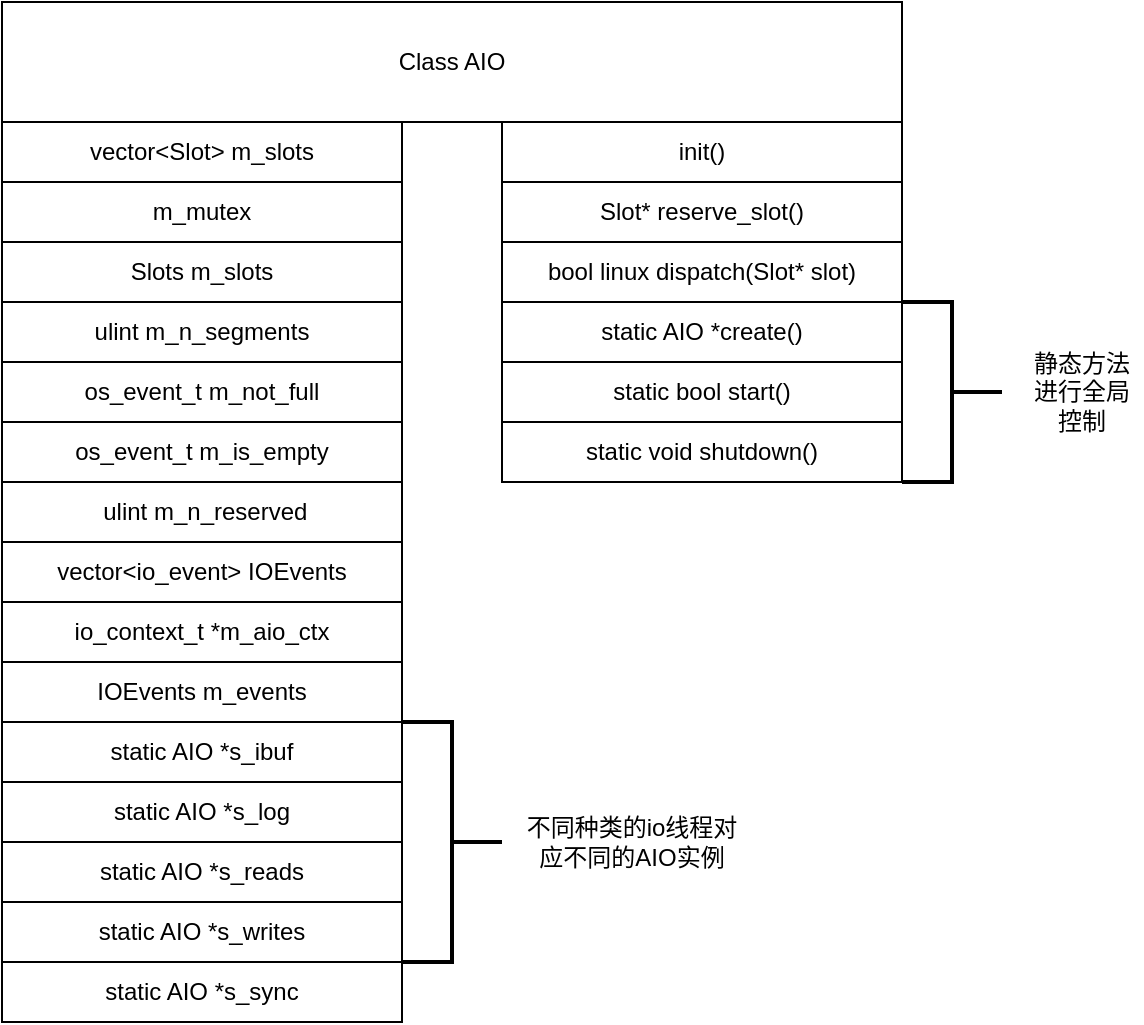 <mxfile version="13.8.8" type="github">
  <diagram id="q9ZO_1OuuIrNF0Mv1bYy" name="Page-1">
    <mxGraphModel dx="1422" dy="716" grid="1" gridSize="10" guides="1" tooltips="1" connect="1" arrows="1" fold="1" page="1" pageScale="1" pageWidth="827" pageHeight="1169" math="0" shadow="0">
      <root>
        <mxCell id="0" />
        <mxCell id="1" parent="0" />
        <mxCell id="ESAg_G1ONVsVVt7TLx9m-1" value="Class AIO" style="rounded=0;whiteSpace=wrap;html=1;" vertex="1" parent="1">
          <mxGeometry x="200" y="120" width="450" height="60" as="geometry" />
        </mxCell>
        <mxCell id="ESAg_G1ONVsVVt7TLx9m-2" value="m_mutex" style="rounded=0;whiteSpace=wrap;html=1;" vertex="1" parent="1">
          <mxGeometry x="200" y="210" width="200" height="30" as="geometry" />
        </mxCell>
        <mxCell id="ESAg_G1ONVsVVt7TLx9m-3" value="init()" style="rounded=0;whiteSpace=wrap;html=1;" vertex="1" parent="1">
          <mxGeometry x="450" y="180" width="200" height="30" as="geometry" />
        </mxCell>
        <mxCell id="ESAg_G1ONVsVVt7TLx9m-4" value="vector&amp;lt;Slot&amp;gt; m_slots" style="rounded=0;whiteSpace=wrap;html=1;" vertex="1" parent="1">
          <mxGeometry x="200" y="180" width="200" height="30" as="geometry" />
        </mxCell>
        <mxCell id="ESAg_G1ONVsVVt7TLx9m-5" value="Slots m_slots" style="rounded=0;whiteSpace=wrap;html=1;" vertex="1" parent="1">
          <mxGeometry x="200" y="240" width="200" height="30" as="geometry" />
        </mxCell>
        <mxCell id="ESAg_G1ONVsVVt7TLx9m-6" value="Slot* reserve_slot()" style="rounded=0;whiteSpace=wrap;html=1;" vertex="1" parent="1">
          <mxGeometry x="450" y="210" width="200" height="30" as="geometry" />
        </mxCell>
        <mxCell id="ESAg_G1ONVsVVt7TLx9m-7" value="bool linux dispatch(Slot* slot)" style="rounded=0;whiteSpace=wrap;html=1;" vertex="1" parent="1">
          <mxGeometry x="450" y="240" width="200" height="30" as="geometry" />
        </mxCell>
        <mxCell id="ESAg_G1ONVsVVt7TLx9m-8" value="static AIO *create()" style="rounded=0;whiteSpace=wrap;html=1;" vertex="1" parent="1">
          <mxGeometry x="450" y="270" width="200" height="30" as="geometry" />
        </mxCell>
        <mxCell id="ESAg_G1ONVsVVt7TLx9m-9" value="static bool start()" style="rounded=0;whiteSpace=wrap;html=1;" vertex="1" parent="1">
          <mxGeometry x="450" y="300" width="200" height="30" as="geometry" />
        </mxCell>
        <mxCell id="ESAg_G1ONVsVVt7TLx9m-11" value="static void shutdown()" style="rounded=0;whiteSpace=wrap;html=1;" vertex="1" parent="1">
          <mxGeometry x="450" y="330" width="200" height="30" as="geometry" />
        </mxCell>
        <mxCell id="ESAg_G1ONVsVVt7TLx9m-12" value="ulint m_n_segments" style="rounded=0;whiteSpace=wrap;html=1;" vertex="1" parent="1">
          <mxGeometry x="200" y="270" width="200" height="30" as="geometry" />
        </mxCell>
        <mxCell id="ESAg_G1ONVsVVt7TLx9m-13" value="os_event_t m_not_full" style="rounded=0;whiteSpace=wrap;html=1;" vertex="1" parent="1">
          <mxGeometry x="200" y="300" width="200" height="30" as="geometry" />
        </mxCell>
        <mxCell id="ESAg_G1ONVsVVt7TLx9m-14" value="os_event_t m_is_empty" style="rounded=0;whiteSpace=wrap;html=1;" vertex="1" parent="1">
          <mxGeometry x="200" y="330" width="200" height="30" as="geometry" />
        </mxCell>
        <mxCell id="ESAg_G1ONVsVVt7TLx9m-15" value="&amp;nbsp;ulint m_n_reserved" style="rounded=0;whiteSpace=wrap;html=1;" vertex="1" parent="1">
          <mxGeometry x="200" y="360" width="200" height="30" as="geometry" />
        </mxCell>
        <mxCell id="ESAg_G1ONVsVVt7TLx9m-16" value="vector&amp;lt;io_event&amp;gt; IOEvents" style="rounded=0;whiteSpace=wrap;html=1;" vertex="1" parent="1">
          <mxGeometry x="200" y="390" width="200" height="30" as="geometry" />
        </mxCell>
        <mxCell id="ESAg_G1ONVsVVt7TLx9m-17" value="io_context_t *m_aio_ctx" style="rounded=0;whiteSpace=wrap;html=1;" vertex="1" parent="1">
          <mxGeometry x="200" y="420" width="200" height="30" as="geometry" />
        </mxCell>
        <mxCell id="ESAg_G1ONVsVVt7TLx9m-18" value="IOEvents m_events" style="rounded=0;whiteSpace=wrap;html=1;" vertex="1" parent="1">
          <mxGeometry x="200" y="450" width="200" height="30" as="geometry" />
        </mxCell>
        <mxCell id="ESAg_G1ONVsVVt7TLx9m-19" value="static AIO *s_ibuf" style="rounded=0;whiteSpace=wrap;html=1;" vertex="1" parent="1">
          <mxGeometry x="200" y="480" width="200" height="30" as="geometry" />
        </mxCell>
        <mxCell id="ESAg_G1ONVsVVt7TLx9m-20" value="static AIO *s_log" style="rounded=0;whiteSpace=wrap;html=1;" vertex="1" parent="1">
          <mxGeometry x="200" y="510" width="200" height="30" as="geometry" />
        </mxCell>
        <mxCell id="ESAg_G1ONVsVVt7TLx9m-21" value="static AIO *s_reads" style="rounded=0;whiteSpace=wrap;html=1;" vertex="1" parent="1">
          <mxGeometry x="200" y="540" width="200" height="30" as="geometry" />
        </mxCell>
        <mxCell id="ESAg_G1ONVsVVt7TLx9m-22" value="static AIO *s_writes" style="rounded=0;whiteSpace=wrap;html=1;" vertex="1" parent="1">
          <mxGeometry x="200" y="570" width="200" height="30" as="geometry" />
        </mxCell>
        <mxCell id="ESAg_G1ONVsVVt7TLx9m-23" value="static AIO *s_sync" style="rounded=0;whiteSpace=wrap;html=1;" vertex="1" parent="1">
          <mxGeometry x="200" y="600" width="200" height="30" as="geometry" />
        </mxCell>
        <mxCell id="ESAg_G1ONVsVVt7TLx9m-24" value="" style="strokeWidth=2;html=1;shape=mxgraph.flowchart.annotation_2;align=left;labelPosition=right;pointerEvents=1;direction=west;" vertex="1" parent="1">
          <mxGeometry x="400" y="480" width="50" height="120" as="geometry" />
        </mxCell>
        <mxCell id="ESAg_G1ONVsVVt7TLx9m-25" value="" style="strokeWidth=2;html=1;shape=mxgraph.flowchart.annotation_2;align=left;labelPosition=right;pointerEvents=1;direction=west;" vertex="1" parent="1">
          <mxGeometry x="650" y="270" width="50" height="90" as="geometry" />
        </mxCell>
        <mxCell id="ESAg_G1ONVsVVt7TLx9m-26" value="不同种类的io线程对应不同的AIO实例" style="text;html=1;strokeColor=none;fillColor=none;align=center;verticalAlign=middle;whiteSpace=wrap;rounded=0;" vertex="1" parent="1">
          <mxGeometry x="460" y="510" width="110" height="60" as="geometry" />
        </mxCell>
        <mxCell id="ESAg_G1ONVsVVt7TLx9m-27" value="静态方法进行全局控制" style="text;html=1;strokeColor=none;fillColor=none;align=center;verticalAlign=middle;whiteSpace=wrap;rounded=0;" vertex="1" parent="1">
          <mxGeometry x="710" y="300" width="60" height="30" as="geometry" />
        </mxCell>
      </root>
    </mxGraphModel>
  </diagram>
</mxfile>
